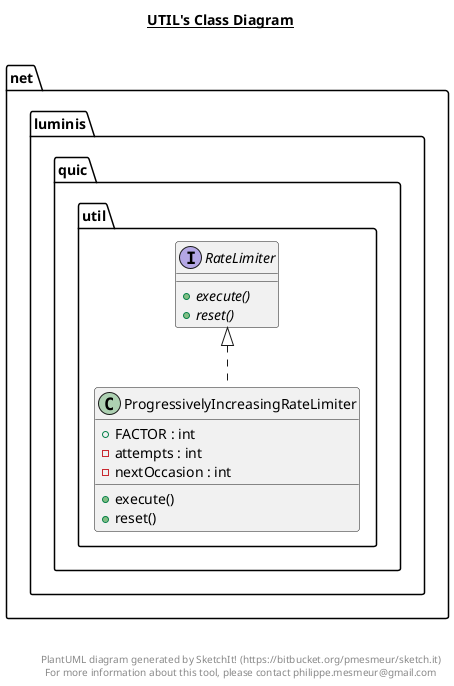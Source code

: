 @startuml

title __UTIL's Class Diagram__\n

  namespace net.luminis.quic {
    namespace util {
      class net.luminis.quic.util.ProgressivelyIncreasingRateLimiter {
          + FACTOR : int
          - attempts : int
          - nextOccasion : int
          + execute()
          + reset()
      }
    }
  }
  

  namespace net.luminis.quic {
    namespace util {
      interface net.luminis.quic.util.RateLimiter {
          {abstract} + execute()
          {abstract} + reset()
      }
    }
  }
  

  net.luminis.quic.util.ProgressivelyIncreasingRateLimiter .up.|> net.luminis.quic.util.RateLimiter


right footer


PlantUML diagram generated by SketchIt! (https://bitbucket.org/pmesmeur/sketch.it)
For more information about this tool, please contact philippe.mesmeur@gmail.com
endfooter

@enduml
